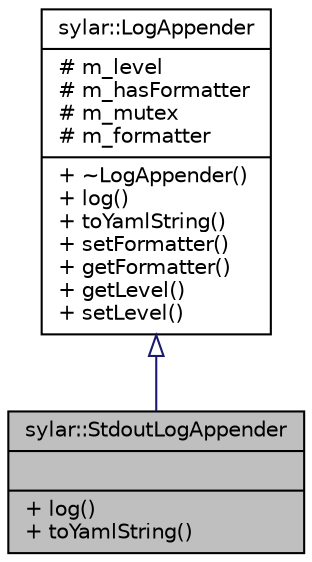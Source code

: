 digraph "sylar::StdoutLogAppender"
{
 // LATEX_PDF_SIZE
  edge [fontname="Helvetica",fontsize="10",labelfontname="Helvetica",labelfontsize="10"];
  node [fontname="Helvetica",fontsize="10",shape=record];
  Node1 [label="{sylar::StdoutLogAppender\n||+ log()\l+ toYamlString()\l}",height=0.2,width=0.4,color="black", fillcolor="grey75", style="filled", fontcolor="black",tooltip="输出到控制台的Appender"];
  Node2 -> Node1 [dir="back",color="midnightblue",fontsize="10",style="solid",arrowtail="onormal",fontname="Helvetica"];
  Node2 [label="{sylar::LogAppender\n|# m_level\l# m_hasFormatter\l# m_mutex\l# m_formatter\l|+ ~LogAppender()\l+ log()\l+ toYamlString()\l+ setFormatter()\l+ getFormatter()\l+ getLevel()\l+ setLevel()\l}",height=0.2,width=0.4,color="black", fillcolor="white", style="filled",URL="$classsylar_1_1LogAppender.html",tooltip="日志输出目标"];
}
